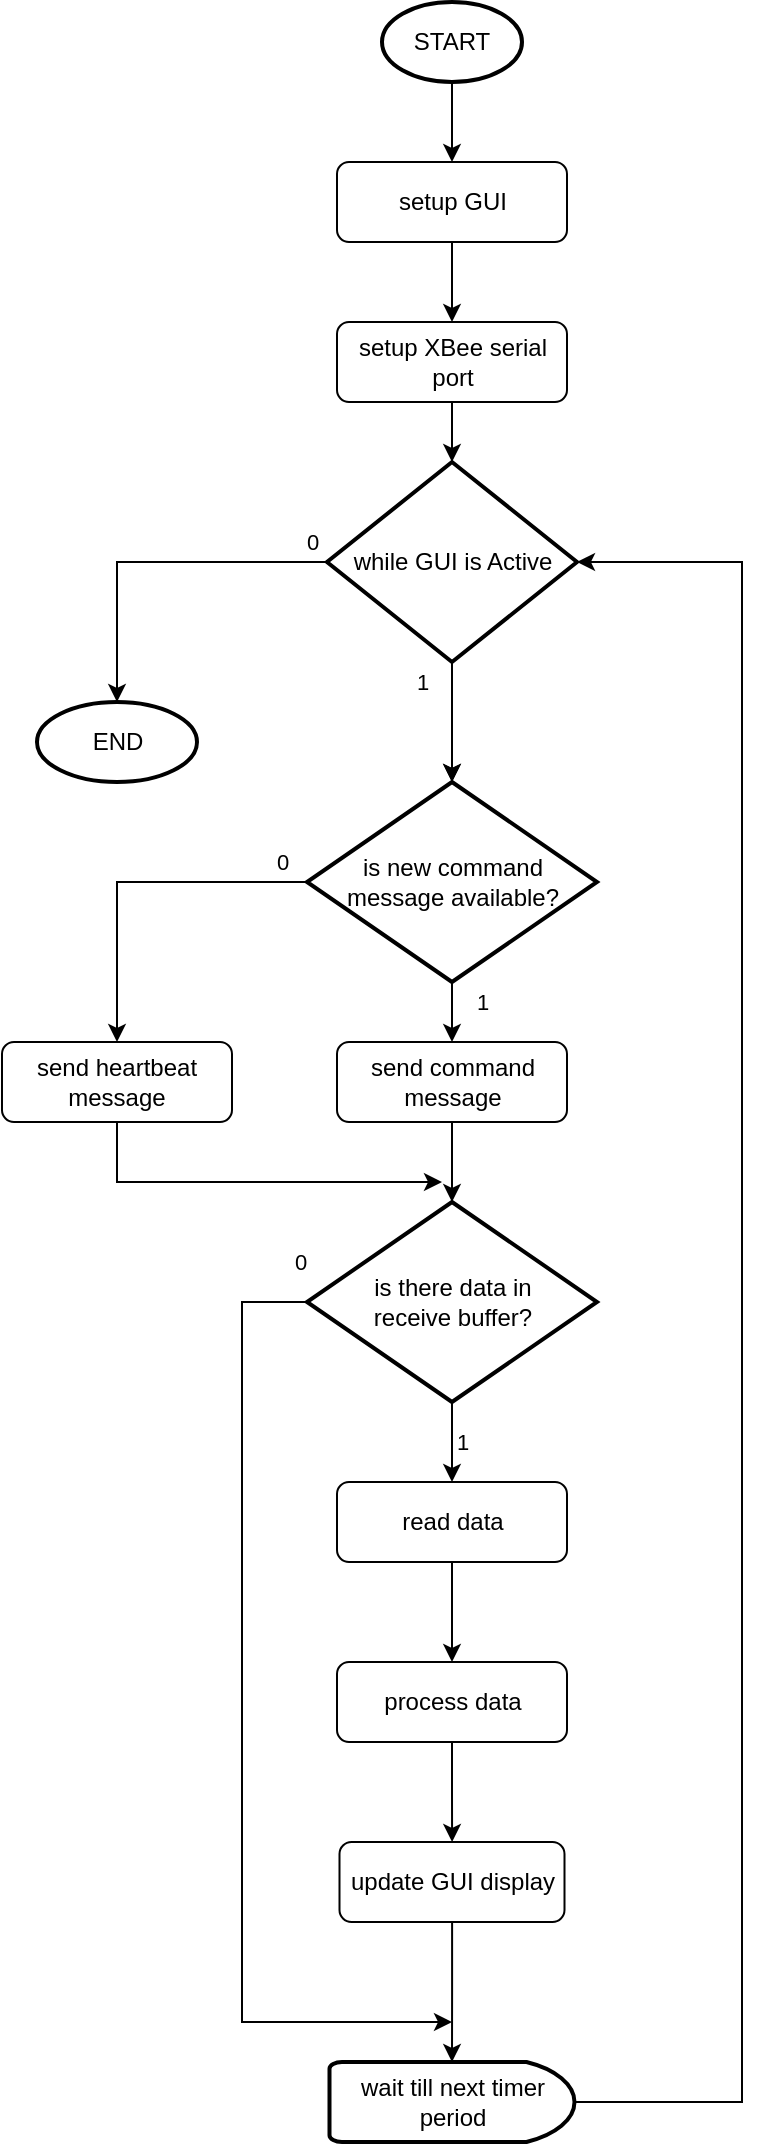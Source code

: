 <mxfile version="13.8.9-1" type="device"><diagram id="Nu6sEGYyMp4vwJAKv4Yt" name="Page-1"><mxGraphModel dx="1185" dy="647" grid="1" gridSize="10" guides="1" tooltips="1" connect="1" arrows="1" fold="1" page="1" pageScale="1" pageWidth="850" pageHeight="1100" background="#FFFFFF" math="0" shadow="0"><root><mxCell id="0"/><mxCell id="1" parent="0"/><mxCell id="OdjyCu3WTSFclRXOJuyk-13" value="" style="edgeStyle=orthogonalEdgeStyle;rounded=0;orthogonalLoop=1;jettySize=auto;html=1;" edge="1" parent="1" source="OdjyCu3WTSFclRXOJuyk-1" target="OdjyCu3WTSFclRXOJuyk-2"><mxGeometry relative="1" as="geometry"/></mxCell><mxCell id="OdjyCu3WTSFclRXOJuyk-1" value="START" style="strokeWidth=2;html=1;shape=mxgraph.flowchart.start_1;whiteSpace=wrap;" vertex="1" parent="1"><mxGeometry x="380" y="10" width="70" height="40" as="geometry"/></mxCell><mxCell id="OdjyCu3WTSFclRXOJuyk-15" style="edgeStyle=orthogonalEdgeStyle;rounded=0;orthogonalLoop=1;jettySize=auto;html=1;entryX=0.5;entryY=0;entryDx=0;entryDy=0;" edge="1" parent="1" source="OdjyCu3WTSFclRXOJuyk-2" target="OdjyCu3WTSFclRXOJuyk-3"><mxGeometry relative="1" as="geometry"/></mxCell><mxCell id="OdjyCu3WTSFclRXOJuyk-2" value="setup GUI" style="rounded=1;whiteSpace=wrap;html=1;" vertex="1" parent="1"><mxGeometry x="357.5" y="90" width="115" height="40" as="geometry"/></mxCell><mxCell id="OdjyCu3WTSFclRXOJuyk-16" style="edgeStyle=orthogonalEdgeStyle;rounded=0;orthogonalLoop=1;jettySize=auto;html=1;entryX=0.5;entryY=0;entryDx=0;entryDy=0;entryPerimeter=0;" edge="1" parent="1" target="OdjyCu3WTSFclRXOJuyk-5"><mxGeometry relative="1" as="geometry"><mxPoint x="415" y="370" as="sourcePoint"/></mxGeometry></mxCell><mxCell id="OdjyCu3WTSFclRXOJuyk-28" style="edgeStyle=orthogonalEdgeStyle;rounded=0;orthogonalLoop=1;jettySize=auto;html=1;entryX=0.5;entryY=0;entryDx=0;entryDy=0;entryPerimeter=0;" edge="1" parent="1" source="OdjyCu3WTSFclRXOJuyk-3" target="OdjyCu3WTSFclRXOJuyk-26"><mxGeometry relative="1" as="geometry"/></mxCell><mxCell id="OdjyCu3WTSFclRXOJuyk-3" value="setup XBee serial port" style="rounded=1;whiteSpace=wrap;html=1;" vertex="1" parent="1"><mxGeometry x="357.5" y="170" width="115" height="40" as="geometry"/></mxCell><mxCell id="OdjyCu3WTSFclRXOJuyk-18" style="edgeStyle=orthogonalEdgeStyle;rounded=0;orthogonalLoop=1;jettySize=auto;html=1;entryX=0.5;entryY=0;entryDx=0;entryDy=0;entryPerimeter=0;" edge="1" parent="1" source="OdjyCu3WTSFclRXOJuyk-4" target="OdjyCu3WTSFclRXOJuyk-7"><mxGeometry relative="1" as="geometry"/></mxCell><mxCell id="OdjyCu3WTSFclRXOJuyk-4" value="send command message" style="rounded=1;whiteSpace=wrap;html=1;" vertex="1" parent="1"><mxGeometry x="357.5" y="530" width="115" height="40" as="geometry"/></mxCell><mxCell id="OdjyCu3WTSFclRXOJuyk-17" value="1" style="edgeStyle=orthogonalEdgeStyle;rounded=0;orthogonalLoop=1;jettySize=auto;html=1;entryX=0.5;entryY=0;entryDx=0;entryDy=0;" edge="1" parent="1" source="OdjyCu3WTSFclRXOJuyk-5" target="OdjyCu3WTSFclRXOJuyk-4"><mxGeometry x="0.201" y="15" relative="1" as="geometry"><mxPoint as="offset"/></mxGeometry></mxCell><mxCell id="OdjyCu3WTSFclRXOJuyk-19" value="0" style="edgeStyle=orthogonalEdgeStyle;rounded=0;orthogonalLoop=1;jettySize=auto;html=1;" edge="1" parent="1" source="OdjyCu3WTSFclRXOJuyk-5" target="OdjyCu3WTSFclRXOJuyk-6"><mxGeometry x="-0.857" y="-10" relative="1" as="geometry"><mxPoint as="offset"/></mxGeometry></mxCell><mxCell id="OdjyCu3WTSFclRXOJuyk-5" value="is new command &lt;br&gt;message available?" style="strokeWidth=2;html=1;shape=mxgraph.flowchart.decision;whiteSpace=wrap;" vertex="1" parent="1"><mxGeometry x="342.5" y="400" width="145" height="100" as="geometry"/></mxCell><mxCell id="OdjyCu3WTSFclRXOJuyk-20" style="edgeStyle=orthogonalEdgeStyle;rounded=0;orthogonalLoop=1;jettySize=auto;html=1;" edge="1" parent="1" source="OdjyCu3WTSFclRXOJuyk-6"><mxGeometry relative="1" as="geometry"><mxPoint x="410" y="600" as="targetPoint"/><Array as="points"><mxPoint x="248" y="600"/><mxPoint x="300" y="600"/></Array></mxGeometry></mxCell><mxCell id="OdjyCu3WTSFclRXOJuyk-6" value="send heartbeat message" style="rounded=1;whiteSpace=wrap;html=1;" vertex="1" parent="1"><mxGeometry x="190" y="530" width="115" height="40" as="geometry"/></mxCell><mxCell id="OdjyCu3WTSFclRXOJuyk-21" value="1" style="edgeStyle=orthogonalEdgeStyle;rounded=0;orthogonalLoop=1;jettySize=auto;html=1;entryX=0.5;entryY=0;entryDx=0;entryDy=0;" edge="1" parent="1" source="OdjyCu3WTSFclRXOJuyk-7" target="OdjyCu3WTSFclRXOJuyk-8"><mxGeometry y="5" relative="1" as="geometry"><mxPoint as="offset"/></mxGeometry></mxCell><mxCell id="OdjyCu3WTSFclRXOJuyk-31" value="0" style="edgeStyle=orthogonalEdgeStyle;rounded=0;orthogonalLoop=1;jettySize=auto;html=1;" edge="1" parent="1" source="OdjyCu3WTSFclRXOJuyk-7"><mxGeometry x="-0.946" y="-10" relative="1" as="geometry"><mxPoint x="415" y="1020" as="targetPoint"/><Array as="points"><mxPoint x="310" y="660"/><mxPoint x="310" y="1020"/></Array><mxPoint x="10" y="-10" as="offset"/></mxGeometry></mxCell><mxCell id="OdjyCu3WTSFclRXOJuyk-7" value="is there data in&lt;br&gt; receive buffer?" style="strokeWidth=2;html=1;shape=mxgraph.flowchart.decision;whiteSpace=wrap;" vertex="1" parent="1"><mxGeometry x="342.5" y="610" width="145" height="100" as="geometry"/></mxCell><mxCell id="OdjyCu3WTSFclRXOJuyk-22" style="edgeStyle=orthogonalEdgeStyle;rounded=0;orthogonalLoop=1;jettySize=auto;html=1;" edge="1" parent="1" source="OdjyCu3WTSFclRXOJuyk-8" target="OdjyCu3WTSFclRXOJuyk-9"><mxGeometry relative="1" as="geometry"/></mxCell><mxCell id="OdjyCu3WTSFclRXOJuyk-8" value="read data" style="rounded=1;whiteSpace=wrap;html=1;" vertex="1" parent="1"><mxGeometry x="357.5" y="750" width="115" height="40" as="geometry"/></mxCell><mxCell id="OdjyCu3WTSFclRXOJuyk-23" style="edgeStyle=orthogonalEdgeStyle;rounded=0;orthogonalLoop=1;jettySize=auto;html=1;" edge="1" parent="1" source="OdjyCu3WTSFclRXOJuyk-9" target="OdjyCu3WTSFclRXOJuyk-10"><mxGeometry relative="1" as="geometry"/></mxCell><mxCell id="OdjyCu3WTSFclRXOJuyk-9" value="process data" style="rounded=1;whiteSpace=wrap;html=1;" vertex="1" parent="1"><mxGeometry x="357.5" y="840" width="115" height="40" as="geometry"/></mxCell><mxCell id="OdjyCu3WTSFclRXOJuyk-24" style="edgeStyle=orthogonalEdgeStyle;rounded=0;orthogonalLoop=1;jettySize=auto;html=1;entryX=0.5;entryY=0;entryDx=0;entryDy=0;entryPerimeter=0;" edge="1" parent="1" source="OdjyCu3WTSFclRXOJuyk-10" target="OdjyCu3WTSFclRXOJuyk-11"><mxGeometry relative="1" as="geometry"/></mxCell><mxCell id="OdjyCu3WTSFclRXOJuyk-10" value="update GUI display" style="rounded=1;whiteSpace=wrap;html=1;" vertex="1" parent="1"><mxGeometry x="358.75" y="930" width="112.5" height="40" as="geometry"/></mxCell><mxCell id="OdjyCu3WTSFclRXOJuyk-25" style="edgeStyle=orthogonalEdgeStyle;rounded=0;orthogonalLoop=1;jettySize=auto;html=1;exitX=1;exitY=0.5;exitDx=0;exitDy=0;exitPerimeter=0;entryX=1;entryY=0.5;entryDx=0;entryDy=0;entryPerimeter=0;" edge="1" parent="1" source="OdjyCu3WTSFclRXOJuyk-11" target="OdjyCu3WTSFclRXOJuyk-26"><mxGeometry relative="1" as="geometry"><mxPoint x="570" y="395.882" as="targetPoint"/><Array as="points"><mxPoint x="560" y="1060"/><mxPoint x="560" y="290"/></Array></mxGeometry></mxCell><mxCell id="OdjyCu3WTSFclRXOJuyk-11" value="wait till next timer period" style="strokeWidth=2;html=1;shape=mxgraph.flowchart.delay;whiteSpace=wrap;" vertex="1" parent="1"><mxGeometry x="353.75" y="1040" width="122.5" height="40" as="geometry"/></mxCell><mxCell id="OdjyCu3WTSFclRXOJuyk-27" value="1" style="edgeStyle=orthogonalEdgeStyle;rounded=0;orthogonalLoop=1;jettySize=auto;html=1;entryX=0.5;entryY=0;entryDx=0;entryDy=0;entryPerimeter=0;" edge="1" parent="1" source="OdjyCu3WTSFclRXOJuyk-26" target="OdjyCu3WTSFclRXOJuyk-5"><mxGeometry x="-0.667" y="-15" relative="1" as="geometry"><mxPoint as="offset"/></mxGeometry></mxCell><mxCell id="OdjyCu3WTSFclRXOJuyk-29" value="0" style="edgeStyle=orthogonalEdgeStyle;rounded=0;orthogonalLoop=1;jettySize=auto;html=1;" edge="1" parent="1" source="OdjyCu3WTSFclRXOJuyk-26" target="OdjyCu3WTSFclRXOJuyk-30"><mxGeometry x="-0.911" y="-10" relative="1" as="geometry"><mxPoint x="120" y="390" as="targetPoint"/><mxPoint as="offset"/></mxGeometry></mxCell><mxCell id="OdjyCu3WTSFclRXOJuyk-26" value="while GUI is Active" style="strokeWidth=2;html=1;shape=mxgraph.flowchart.decision;whiteSpace=wrap;" vertex="1" parent="1"><mxGeometry x="352.5" y="240" width="125" height="100" as="geometry"/></mxCell><mxCell id="OdjyCu3WTSFclRXOJuyk-30" value="END" style="strokeWidth=2;html=1;shape=mxgraph.flowchart.start_1;whiteSpace=wrap;" vertex="1" parent="1"><mxGeometry x="207.5" y="360" width="80" height="40" as="geometry"/></mxCell></root></mxGraphModel></diagram></mxfile>